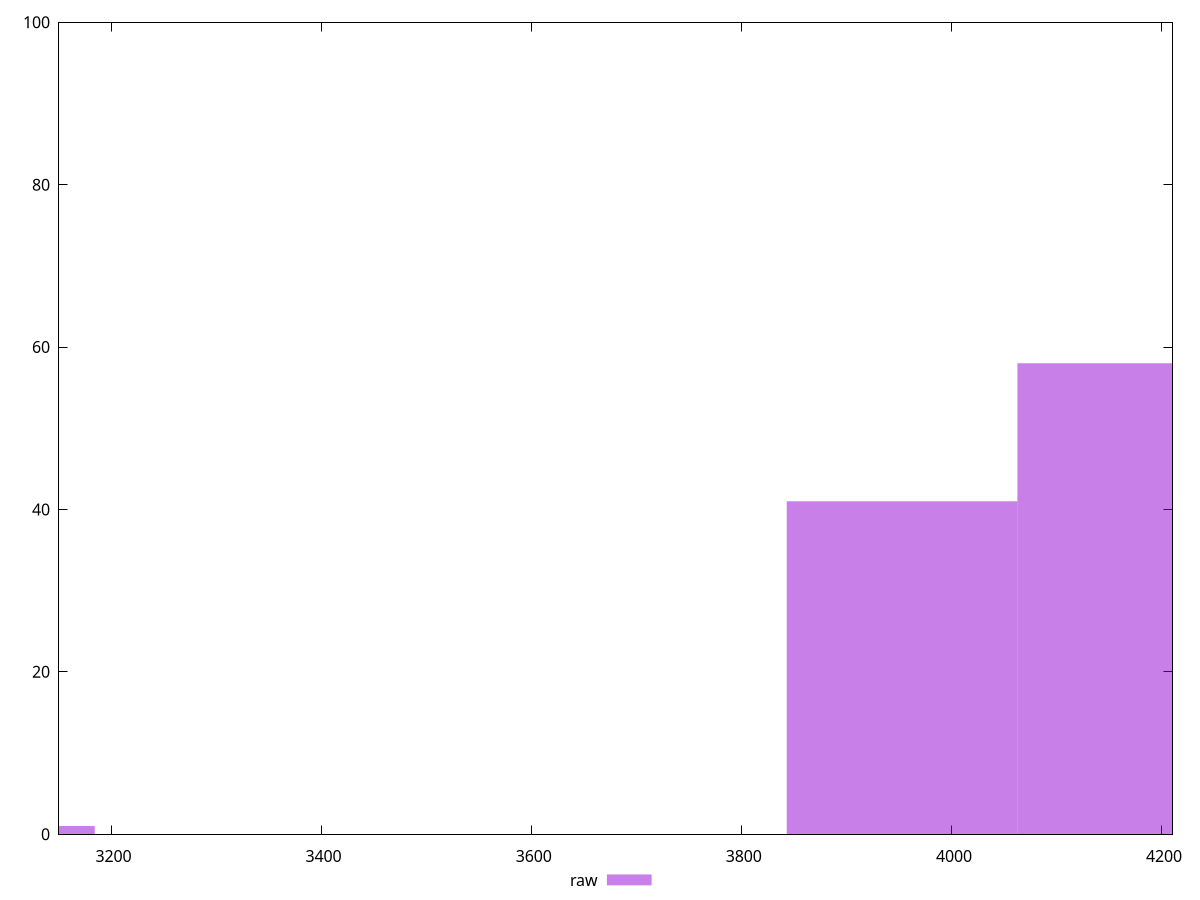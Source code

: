 reset

$raw <<EOF
3074.223099961364 1
4172.1599213761365 58
3952.572557093182 41
EOF

set key outside below
set boxwidth 219.58736428295455
set xrange [3150:4210]
set yrange [0:100]
set trange [0:100]
set style fill transparent solid 0.5 noborder
set terminal svg size 640, 490 enhanced background rgb 'white'
set output "reports/report_00031_2021-02-24T23-18-18.084Z/unused-javascript/samples/astro/raw/histogram.svg"

plot $raw title "raw" with boxes

reset
